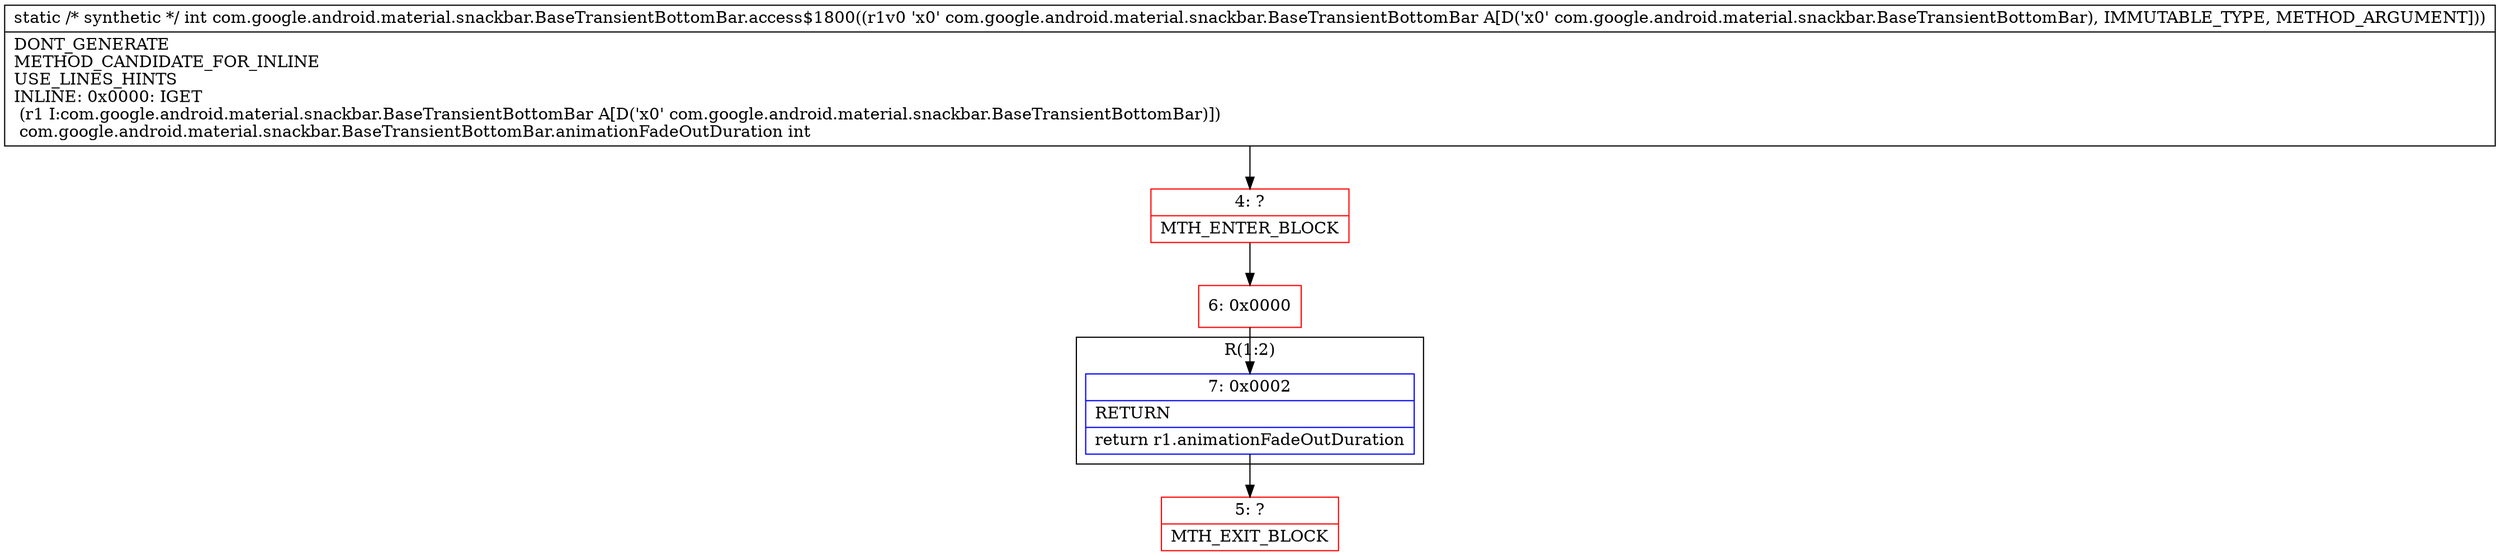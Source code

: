 digraph "CFG forcom.google.android.material.snackbar.BaseTransientBottomBar.access$1800(Lcom\/google\/android\/material\/snackbar\/BaseTransientBottomBar;)I" {
subgraph cluster_Region_1804143896 {
label = "R(1:2)";
node [shape=record,color=blue];
Node_7 [shape=record,label="{7\:\ 0x0002|RETURN\l|return r1.animationFadeOutDuration\l}"];
}
Node_4 [shape=record,color=red,label="{4\:\ ?|MTH_ENTER_BLOCK\l}"];
Node_6 [shape=record,color=red,label="{6\:\ 0x0000}"];
Node_5 [shape=record,color=red,label="{5\:\ ?|MTH_EXIT_BLOCK\l}"];
MethodNode[shape=record,label="{static \/* synthetic *\/ int com.google.android.material.snackbar.BaseTransientBottomBar.access$1800((r1v0 'x0' com.google.android.material.snackbar.BaseTransientBottomBar A[D('x0' com.google.android.material.snackbar.BaseTransientBottomBar), IMMUTABLE_TYPE, METHOD_ARGUMENT]))  | DONT_GENERATE\lMETHOD_CANDIDATE_FOR_INLINE\lUSE_LINES_HINTS\lINLINE: 0x0000: IGET  \l  (r1 I:com.google.android.material.snackbar.BaseTransientBottomBar A[D('x0' com.google.android.material.snackbar.BaseTransientBottomBar)])\l com.google.android.material.snackbar.BaseTransientBottomBar.animationFadeOutDuration int\l}"];
MethodNode -> Node_4;Node_7 -> Node_5;
Node_4 -> Node_6;
Node_6 -> Node_7;
}

